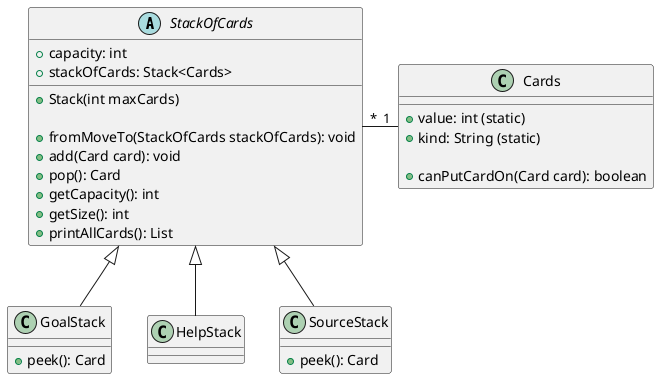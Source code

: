 @startuml

abstract StackOfCards{
+capacity: int
+stackOfCards: Stack<Cards>

+Stack(int maxCards)

+fromMoveTo(StackOfCards stackOfCards): void
+add(Card card): void
+pop(): Card
+getCapacity(): int
+getSize(): int
+printAllCards(): List
}

class GoalStack{

+peek(): Card
}

class HelpStack{
}

class SourceStack{

+peek(): Card
}

'Cards are immutable
class Cards{
+value: int (static)
+kind: String (static)

+canPutCardOn(Card card): boolean
}

StackOfCards <|-- GoalStack
StackOfCards <|-- SourceStack
StackOfCards <|-- HelpStack
StackOfCards "*" - "1" Cards

@enduml